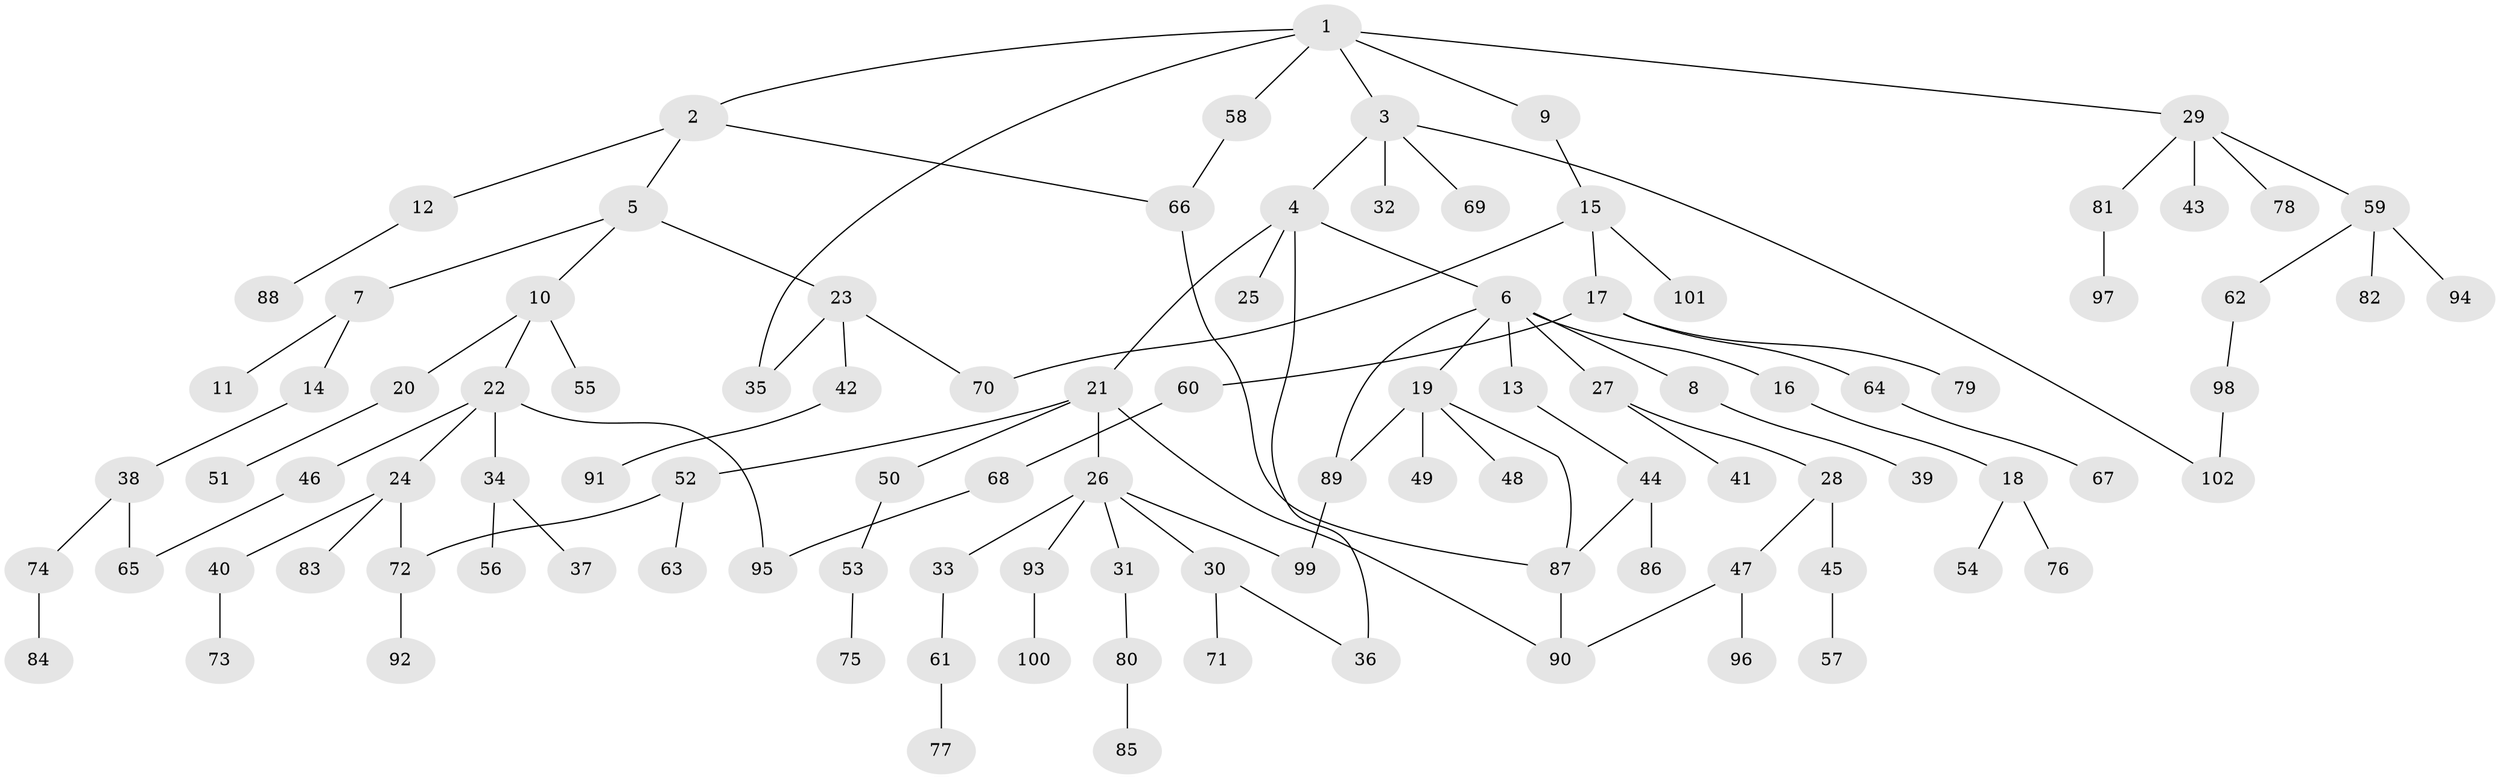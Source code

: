 // Generated by graph-tools (version 1.1) at 2025/42/03/09/25 04:42:53]
// undirected, 102 vertices, 115 edges
graph export_dot {
graph [start="1"]
  node [color=gray90,style=filled];
  1;
  2;
  3;
  4;
  5;
  6;
  7;
  8;
  9;
  10;
  11;
  12;
  13;
  14;
  15;
  16;
  17;
  18;
  19;
  20;
  21;
  22;
  23;
  24;
  25;
  26;
  27;
  28;
  29;
  30;
  31;
  32;
  33;
  34;
  35;
  36;
  37;
  38;
  39;
  40;
  41;
  42;
  43;
  44;
  45;
  46;
  47;
  48;
  49;
  50;
  51;
  52;
  53;
  54;
  55;
  56;
  57;
  58;
  59;
  60;
  61;
  62;
  63;
  64;
  65;
  66;
  67;
  68;
  69;
  70;
  71;
  72;
  73;
  74;
  75;
  76;
  77;
  78;
  79;
  80;
  81;
  82;
  83;
  84;
  85;
  86;
  87;
  88;
  89;
  90;
  91;
  92;
  93;
  94;
  95;
  96;
  97;
  98;
  99;
  100;
  101;
  102;
  1 -- 2;
  1 -- 3;
  1 -- 9;
  1 -- 29;
  1 -- 35;
  1 -- 58;
  2 -- 5;
  2 -- 12;
  2 -- 66;
  3 -- 4;
  3 -- 32;
  3 -- 69;
  3 -- 102;
  4 -- 6;
  4 -- 21;
  4 -- 25;
  4 -- 36;
  5 -- 7;
  5 -- 10;
  5 -- 23;
  6 -- 8;
  6 -- 13;
  6 -- 16;
  6 -- 19;
  6 -- 27;
  6 -- 89;
  7 -- 11;
  7 -- 14;
  8 -- 39;
  9 -- 15;
  10 -- 20;
  10 -- 22;
  10 -- 55;
  12 -- 88;
  13 -- 44;
  14 -- 38;
  15 -- 17;
  15 -- 101;
  15 -- 70;
  16 -- 18;
  17 -- 60;
  17 -- 64;
  17 -- 79;
  18 -- 54;
  18 -- 76;
  19 -- 48;
  19 -- 49;
  19 -- 89;
  19 -- 87;
  20 -- 51;
  21 -- 26;
  21 -- 50;
  21 -- 52;
  21 -- 90;
  22 -- 24;
  22 -- 34;
  22 -- 46;
  22 -- 95;
  23 -- 42;
  23 -- 70;
  23 -- 35;
  24 -- 40;
  24 -- 83;
  24 -- 72;
  26 -- 30;
  26 -- 31;
  26 -- 33;
  26 -- 93;
  26 -- 99;
  27 -- 28;
  27 -- 41;
  28 -- 45;
  28 -- 47;
  29 -- 43;
  29 -- 59;
  29 -- 78;
  29 -- 81;
  30 -- 71;
  30 -- 36;
  31 -- 80;
  33 -- 61;
  34 -- 37;
  34 -- 56;
  38 -- 65;
  38 -- 74;
  40 -- 73;
  42 -- 91;
  44 -- 86;
  44 -- 87;
  45 -- 57;
  46 -- 65;
  47 -- 96;
  47 -- 90;
  50 -- 53;
  52 -- 63;
  52 -- 72;
  53 -- 75;
  58 -- 66;
  59 -- 62;
  59 -- 82;
  59 -- 94;
  60 -- 68;
  61 -- 77;
  62 -- 98;
  64 -- 67;
  66 -- 87;
  68 -- 95;
  72 -- 92;
  74 -- 84;
  80 -- 85;
  81 -- 97;
  87 -- 90;
  89 -- 99;
  93 -- 100;
  98 -- 102;
}
